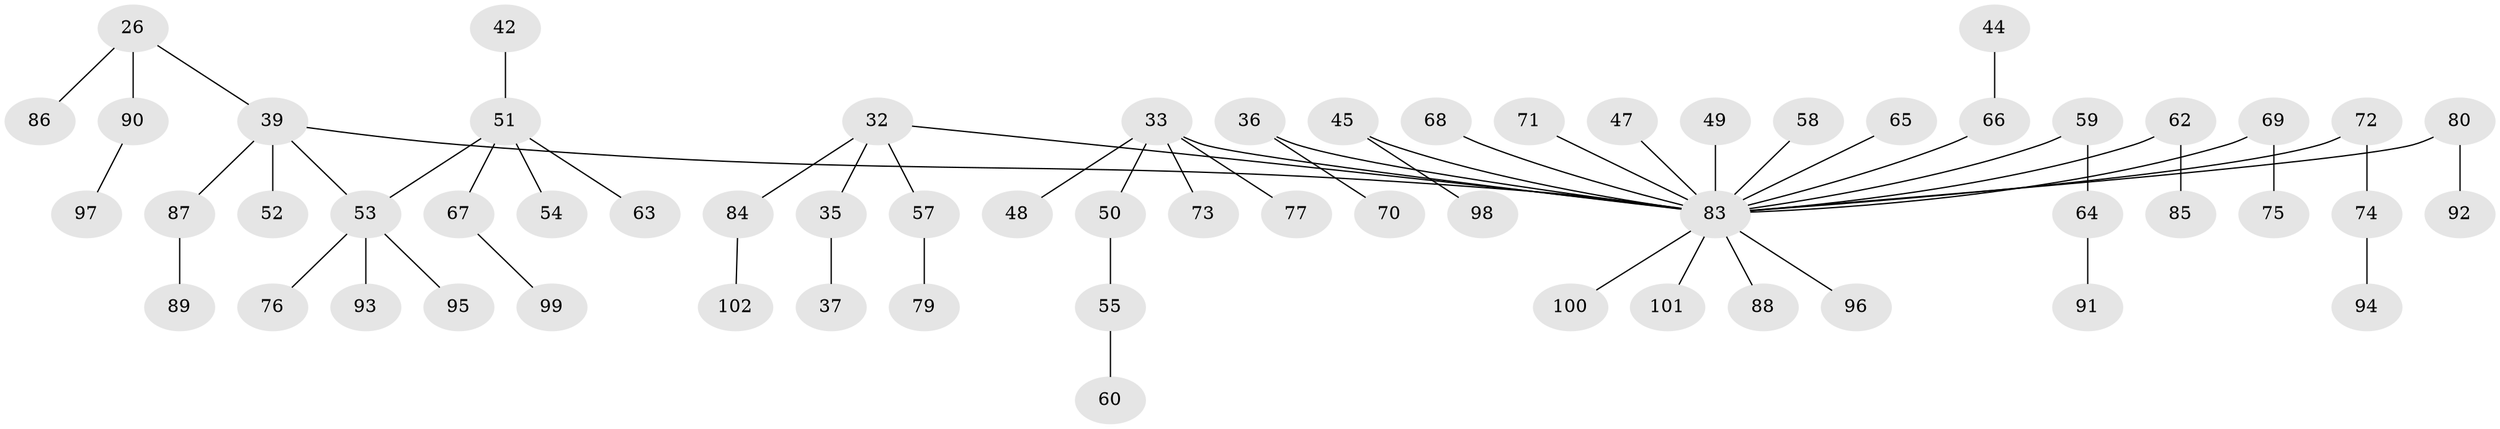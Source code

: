 // original degree distribution, {4: 0.0392156862745098, 5: 0.0392156862745098, 7: 0.0196078431372549, 6: 0.00980392156862745, 3: 0.12745098039215685, 2: 0.28431372549019607, 1: 0.4803921568627451}
// Generated by graph-tools (version 1.1) at 2025/55/03/04/25 21:55:43]
// undirected, 61 vertices, 60 edges
graph export_dot {
graph [start="1"]
  node [color=gray90,style=filled];
  26 [super="+16+21"];
  32 [super="+27+31"];
  33 [super="+15+18+20"];
  35;
  36;
  37;
  39 [super="+1"];
  42;
  44;
  45;
  47;
  48;
  49;
  50;
  51 [super="+6+22"];
  52;
  53 [super="+28"];
  54;
  55;
  57;
  58;
  59;
  60;
  62 [super="+25+61"];
  63;
  64;
  65;
  66 [super="+29"];
  67;
  68;
  69;
  70;
  71;
  72 [super="+41"];
  73;
  74;
  75;
  76;
  77;
  79;
  80 [super="+11"];
  83 [super="+19+43+81+46+56+34+38+14"];
  84;
  85;
  86;
  87;
  88;
  89;
  90 [super="+82+78"];
  91;
  92;
  93;
  94;
  95;
  96;
  97;
  98;
  99;
  100;
  101;
  102;
  26 -- 86;
  26 -- 39;
  26 -- 90;
  32 -- 57;
  32 -- 84;
  32 -- 35;
  32 -- 83;
  33 -- 73;
  33 -- 77;
  33 -- 50;
  33 -- 48;
  33 -- 83;
  35 -- 37;
  36 -- 70;
  36 -- 83;
  39 -- 52;
  39 -- 87;
  39 -- 53;
  39 -- 83;
  42 -- 51;
  44 -- 66;
  45 -- 98;
  45 -- 83;
  47 -- 83;
  49 -- 83;
  50 -- 55;
  51 -- 63;
  51 -- 54;
  51 -- 53;
  51 -- 67;
  53 -- 93;
  53 -- 76;
  53 -- 95;
  55 -- 60;
  57 -- 79;
  58 -- 83;
  59 -- 64;
  59 -- 83;
  62 -- 85;
  62 -- 83;
  64 -- 91;
  65 -- 83;
  66 -- 83;
  67 -- 99;
  68 -- 83;
  69 -- 75;
  69 -- 83;
  71 -- 83;
  72 -- 74;
  72 -- 83;
  74 -- 94;
  80 -- 92;
  80 -- 83;
  83 -- 96;
  83 -- 100;
  83 -- 88;
  83 -- 101;
  84 -- 102;
  87 -- 89;
  90 -- 97;
}

